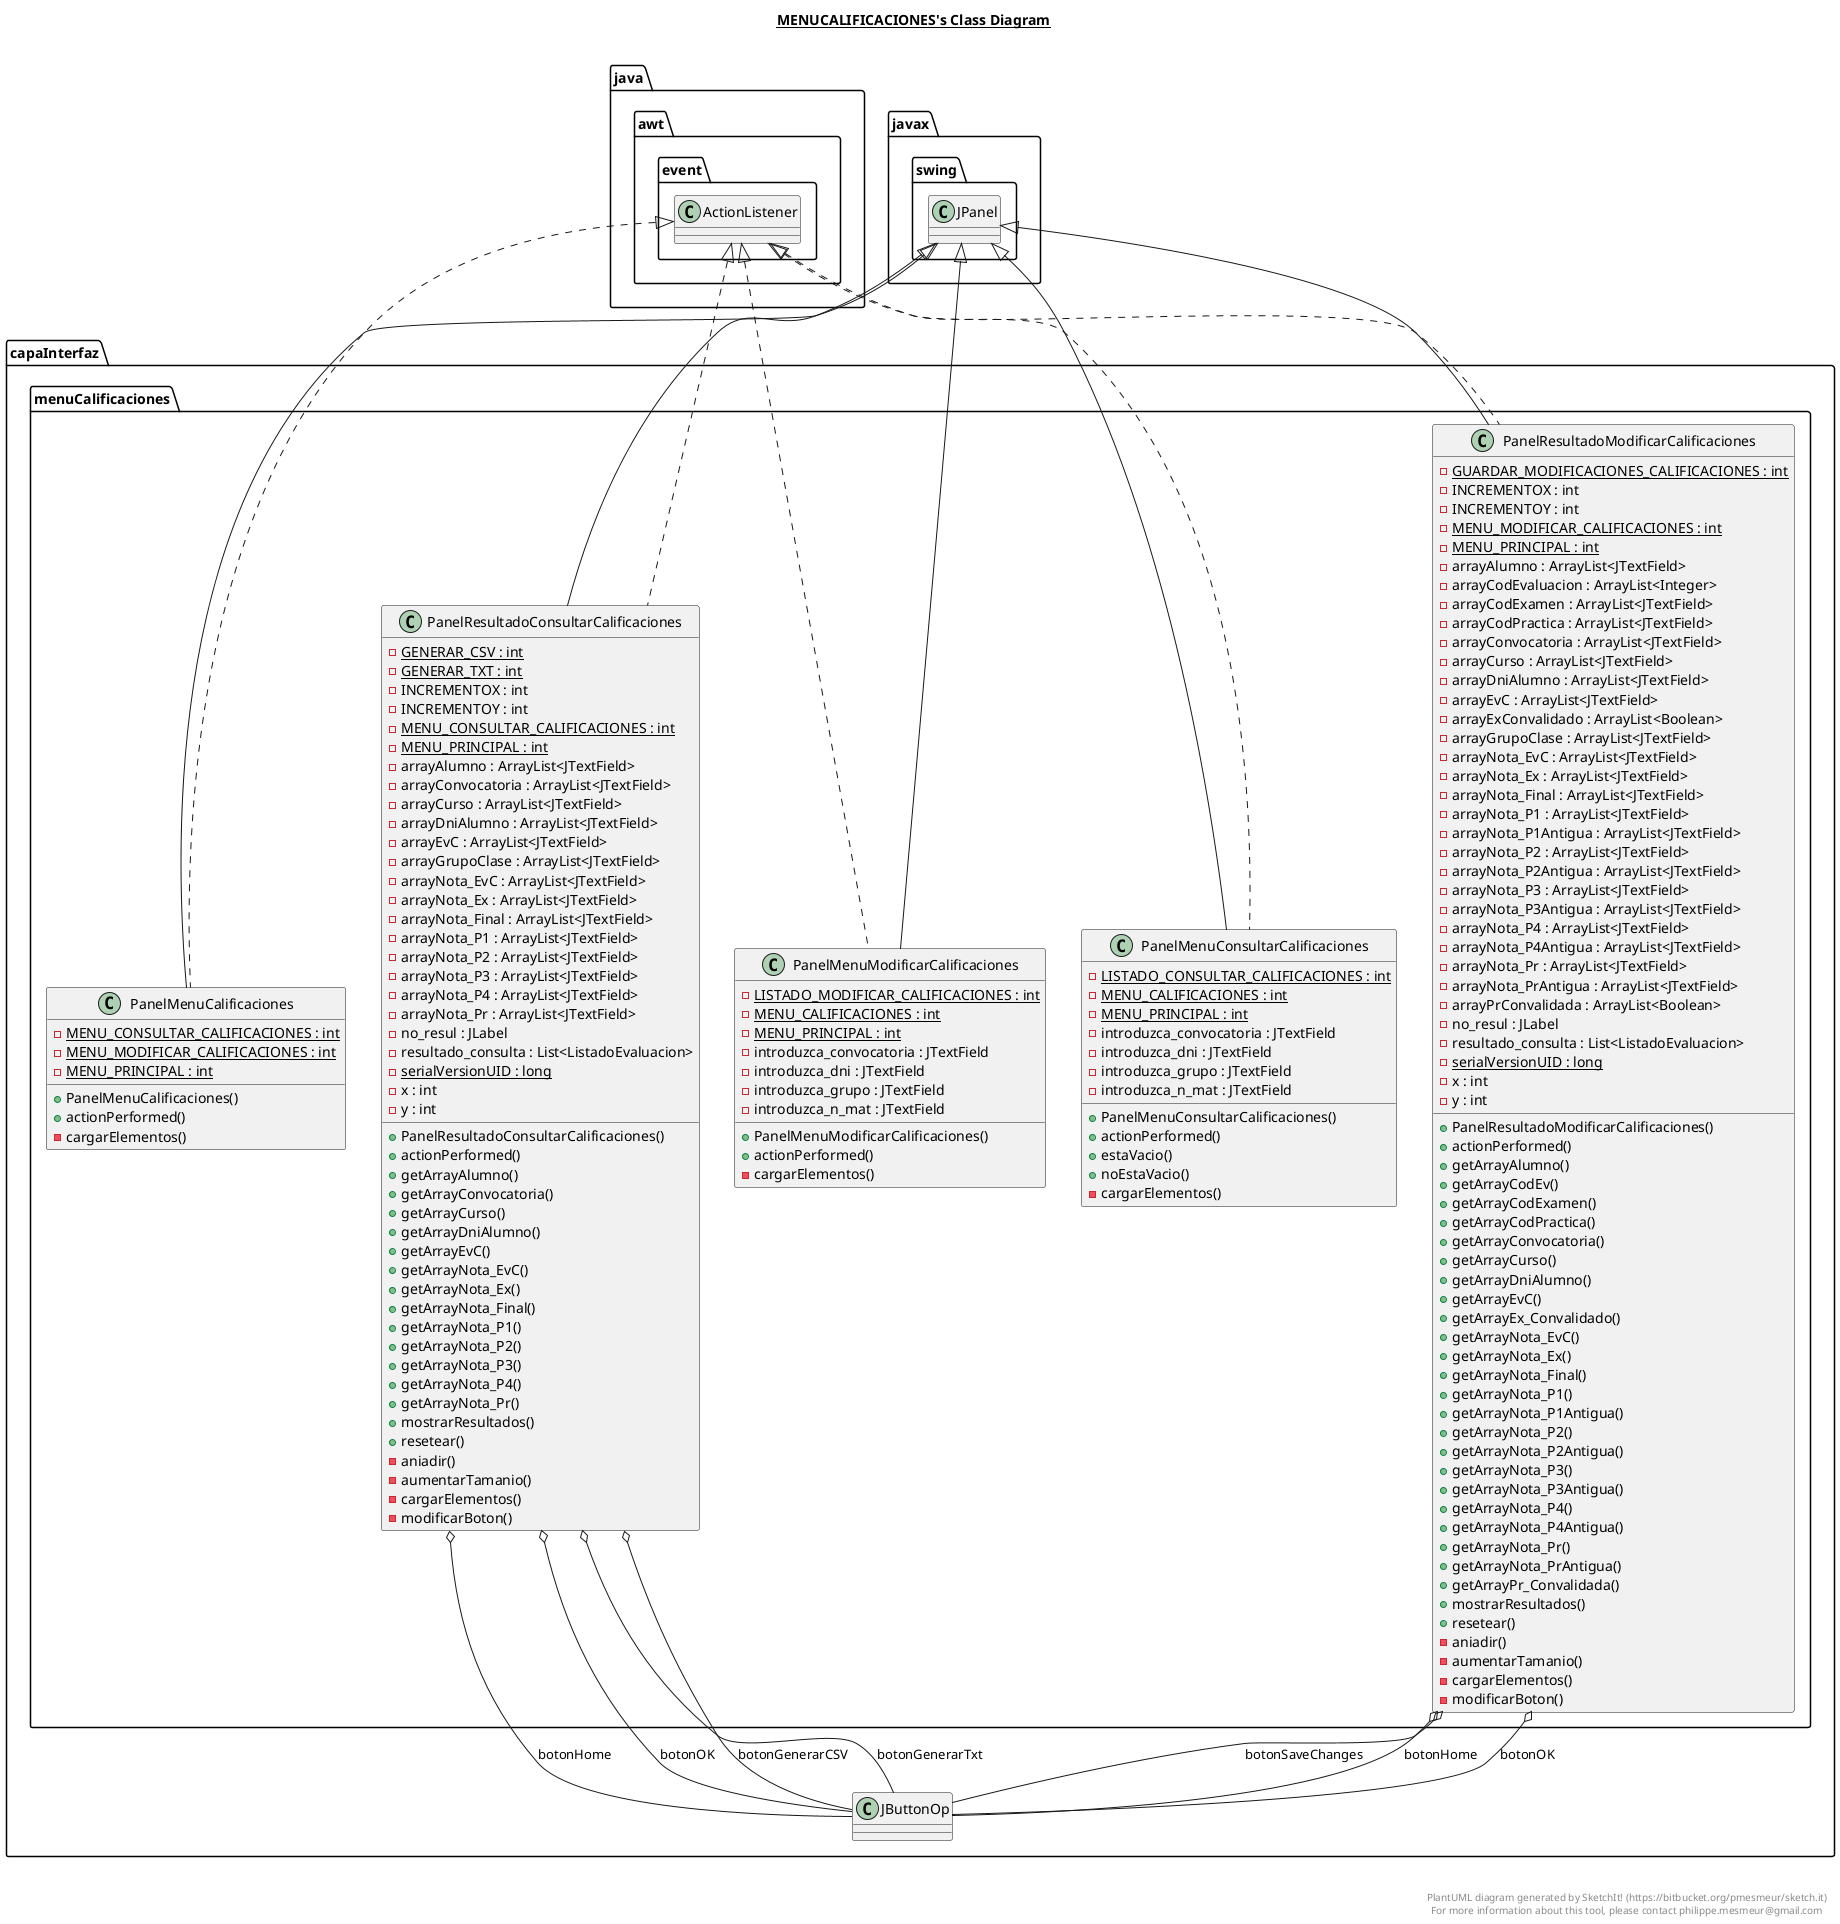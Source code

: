 @startuml

title __MENUCALIFICACIONES's Class Diagram__\n

  namespace capaInterfaz {
    namespace menuCalificaciones {
      class capaInterfaz.menuCalificaciones.PanelMenuCalificaciones {
          {static} - MENU_CONSULTAR_CALIFICACIONES : int
          {static} - MENU_MODIFICAR_CALIFICACIONES : int
          {static} - MENU_PRINCIPAL : int
          + PanelMenuCalificaciones()
          + actionPerformed()
          - cargarElementos()
      }
    }
  }
  

  namespace capaInterfaz {
    namespace menuCalificaciones {
      class capaInterfaz.menuCalificaciones.PanelMenuConsultarCalificaciones {
          {static} - LISTADO_CONSULTAR_CALIFICACIONES : int
          {static} - MENU_CALIFICACIONES : int
          {static} - MENU_PRINCIPAL : int
          - introduzca_convocatoria : JTextField
          - introduzca_dni : JTextField
          - introduzca_grupo : JTextField
          - introduzca_n_mat : JTextField
          + PanelMenuConsultarCalificaciones()
          + actionPerformed()
          + estaVacio()
          + noEstaVacio()
          - cargarElementos()
      }
    }
  }
  

  namespace capaInterfaz {
    namespace menuCalificaciones {
      class capaInterfaz.menuCalificaciones.PanelMenuModificarCalificaciones {
          {static} - LISTADO_MODIFICAR_CALIFICACIONES : int
          {static} - MENU_CALIFICACIONES : int
          {static} - MENU_PRINCIPAL : int
          - introduzca_convocatoria : JTextField
          - introduzca_dni : JTextField
          - introduzca_grupo : JTextField
          - introduzca_n_mat : JTextField
          + PanelMenuModificarCalificaciones()
          + actionPerformed()
          - cargarElementos()
      }
    }
  }
  

  namespace capaInterfaz {
    namespace menuCalificaciones {
      class capaInterfaz.menuCalificaciones.PanelResultadoConsultarCalificaciones {
          {static} - GENERAR_CSV : int
          {static} - GENERAR_TXT : int
          - INCREMENTOX : int
          - INCREMENTOY : int
          {static} - MENU_CONSULTAR_CALIFICACIONES : int
          {static} - MENU_PRINCIPAL : int
          - arrayAlumno : ArrayList<JTextField>
          - arrayConvocatoria : ArrayList<JTextField>
          - arrayCurso : ArrayList<JTextField>
          - arrayDniAlumno : ArrayList<JTextField>
          - arrayEvC : ArrayList<JTextField>
          - arrayGrupoClase : ArrayList<JTextField>
          - arrayNota_EvC : ArrayList<JTextField>
          - arrayNota_Ex : ArrayList<JTextField>
          - arrayNota_Final : ArrayList<JTextField>
          - arrayNota_P1 : ArrayList<JTextField>
          - arrayNota_P2 : ArrayList<JTextField>
          - arrayNota_P3 : ArrayList<JTextField>
          - arrayNota_P4 : ArrayList<JTextField>
          - arrayNota_Pr : ArrayList<JTextField>
          - no_resul : JLabel
          - resultado_consulta : List<ListadoEvaluacion>
          {static} - serialVersionUID : long
          - x : int
          - y : int
          + PanelResultadoConsultarCalificaciones()
          + actionPerformed()
          + getArrayAlumno()
          + getArrayConvocatoria()
          + getArrayCurso()
          + getArrayDniAlumno()
          + getArrayEvC()
          + getArrayNota_EvC()
          + getArrayNota_Ex()
          + getArrayNota_Final()
          + getArrayNota_P1()
          + getArrayNota_P2()
          + getArrayNota_P3()
          + getArrayNota_P4()
          + getArrayNota_Pr()
          + mostrarResultados()
          + resetear()
          - aniadir()
          - aumentarTamanio()
          - cargarElementos()
          - modificarBoton()
      }
    }
  }
  

  namespace capaInterfaz {
    namespace menuCalificaciones {
      class capaInterfaz.menuCalificaciones.PanelResultadoModificarCalificaciones {
          {static} - GUARDAR_MODIFICACIONES_CALIFICACIONES : int
          - INCREMENTOX : int
          - INCREMENTOY : int
          {static} - MENU_MODIFICAR_CALIFICACIONES : int
          {static} - MENU_PRINCIPAL : int
          - arrayAlumno : ArrayList<JTextField>
          - arrayCodEvaluacion : ArrayList<Integer>
          - arrayCodExamen : ArrayList<JTextField>
          - arrayCodPractica : ArrayList<JTextField>
          - arrayConvocatoria : ArrayList<JTextField>
          - arrayCurso : ArrayList<JTextField>
          - arrayDniAlumno : ArrayList<JTextField>
          - arrayEvC : ArrayList<JTextField>
          - arrayExConvalidado : ArrayList<Boolean>
          - arrayGrupoClase : ArrayList<JTextField>
          - arrayNota_EvC : ArrayList<JTextField>
          - arrayNota_Ex : ArrayList<JTextField>
          - arrayNota_Final : ArrayList<JTextField>
          - arrayNota_P1 : ArrayList<JTextField>
          - arrayNota_P1Antigua : ArrayList<JTextField>
          - arrayNota_P2 : ArrayList<JTextField>
          - arrayNota_P2Antigua : ArrayList<JTextField>
          - arrayNota_P3 : ArrayList<JTextField>
          - arrayNota_P3Antigua : ArrayList<JTextField>
          - arrayNota_P4 : ArrayList<JTextField>
          - arrayNota_P4Antigua : ArrayList<JTextField>
          - arrayNota_Pr : ArrayList<JTextField>
          - arrayNota_PrAntigua : ArrayList<JTextField>
          - arrayPrConvalidada : ArrayList<Boolean>
          - no_resul : JLabel
          - resultado_consulta : List<ListadoEvaluacion>
          {static} - serialVersionUID : long
          - x : int
          - y : int
          + PanelResultadoModificarCalificaciones()
          + actionPerformed()
          + getArrayAlumno()
          + getArrayCodEv()
          + getArrayCodExamen()
          + getArrayCodPractica()
          + getArrayConvocatoria()
          + getArrayCurso()
          + getArrayDniAlumno()
          + getArrayEvC()
          + getArrayEx_Convalidado()
          + getArrayNota_EvC()
          + getArrayNota_Ex()
          + getArrayNota_Final()
          + getArrayNota_P1()
          + getArrayNota_P1Antigua()
          + getArrayNota_P2()
          + getArrayNota_P2Antigua()
          + getArrayNota_P3()
          + getArrayNota_P3Antigua()
          + getArrayNota_P4()
          + getArrayNota_P4Antigua()
          + getArrayNota_Pr()
          + getArrayNota_PrAntigua()
          + getArrayPr_Convalidada()
          + mostrarResultados()
          + resetear()
          - aniadir()
          - aumentarTamanio()
          - cargarElementos()
          - modificarBoton()
      }
    }
  }
  

  capaInterfaz.menuCalificaciones.PanelMenuCalificaciones .up.|> java.awt.event.ActionListener
  capaInterfaz.menuCalificaciones.PanelMenuCalificaciones -up-|> javax.swing.JPanel
  capaInterfaz.menuCalificaciones.PanelMenuConsultarCalificaciones .up.|> java.awt.event.ActionListener
  capaInterfaz.menuCalificaciones.PanelMenuConsultarCalificaciones -up-|> javax.swing.JPanel
  capaInterfaz.menuCalificaciones.PanelMenuModificarCalificaciones .up.|> java.awt.event.ActionListener
  capaInterfaz.menuCalificaciones.PanelMenuModificarCalificaciones -up-|> javax.swing.JPanel
  capaInterfaz.menuCalificaciones.PanelResultadoConsultarCalificaciones .up.|> java.awt.event.ActionListener
  capaInterfaz.menuCalificaciones.PanelResultadoConsultarCalificaciones -up-|> javax.swing.JPanel
  capaInterfaz.menuCalificaciones.PanelResultadoConsultarCalificaciones o-- capaInterfaz.JButtonOp : botonGenerarCSV
  capaInterfaz.menuCalificaciones.PanelResultadoConsultarCalificaciones o-- capaInterfaz.JButtonOp : botonGenerarTxt
  capaInterfaz.menuCalificaciones.PanelResultadoConsultarCalificaciones o-- capaInterfaz.JButtonOp : botonHome
  capaInterfaz.menuCalificaciones.PanelResultadoConsultarCalificaciones o-- capaInterfaz.JButtonOp : botonOK
  capaInterfaz.menuCalificaciones.PanelResultadoModificarCalificaciones .up.|> java.awt.event.ActionListener
  capaInterfaz.menuCalificaciones.PanelResultadoModificarCalificaciones -up-|> javax.swing.JPanel
  capaInterfaz.menuCalificaciones.PanelResultadoModificarCalificaciones o-- capaInterfaz.JButtonOp : botonHome
  capaInterfaz.menuCalificaciones.PanelResultadoModificarCalificaciones o-- capaInterfaz.JButtonOp : botonOK
  capaInterfaz.menuCalificaciones.PanelResultadoModificarCalificaciones o-- capaInterfaz.JButtonOp : botonSaveChanges


right footer


PlantUML diagram generated by SketchIt! (https://bitbucket.org/pmesmeur/sketch.it)
For more information about this tool, please contact philippe.mesmeur@gmail.com
endfooter

@enduml
